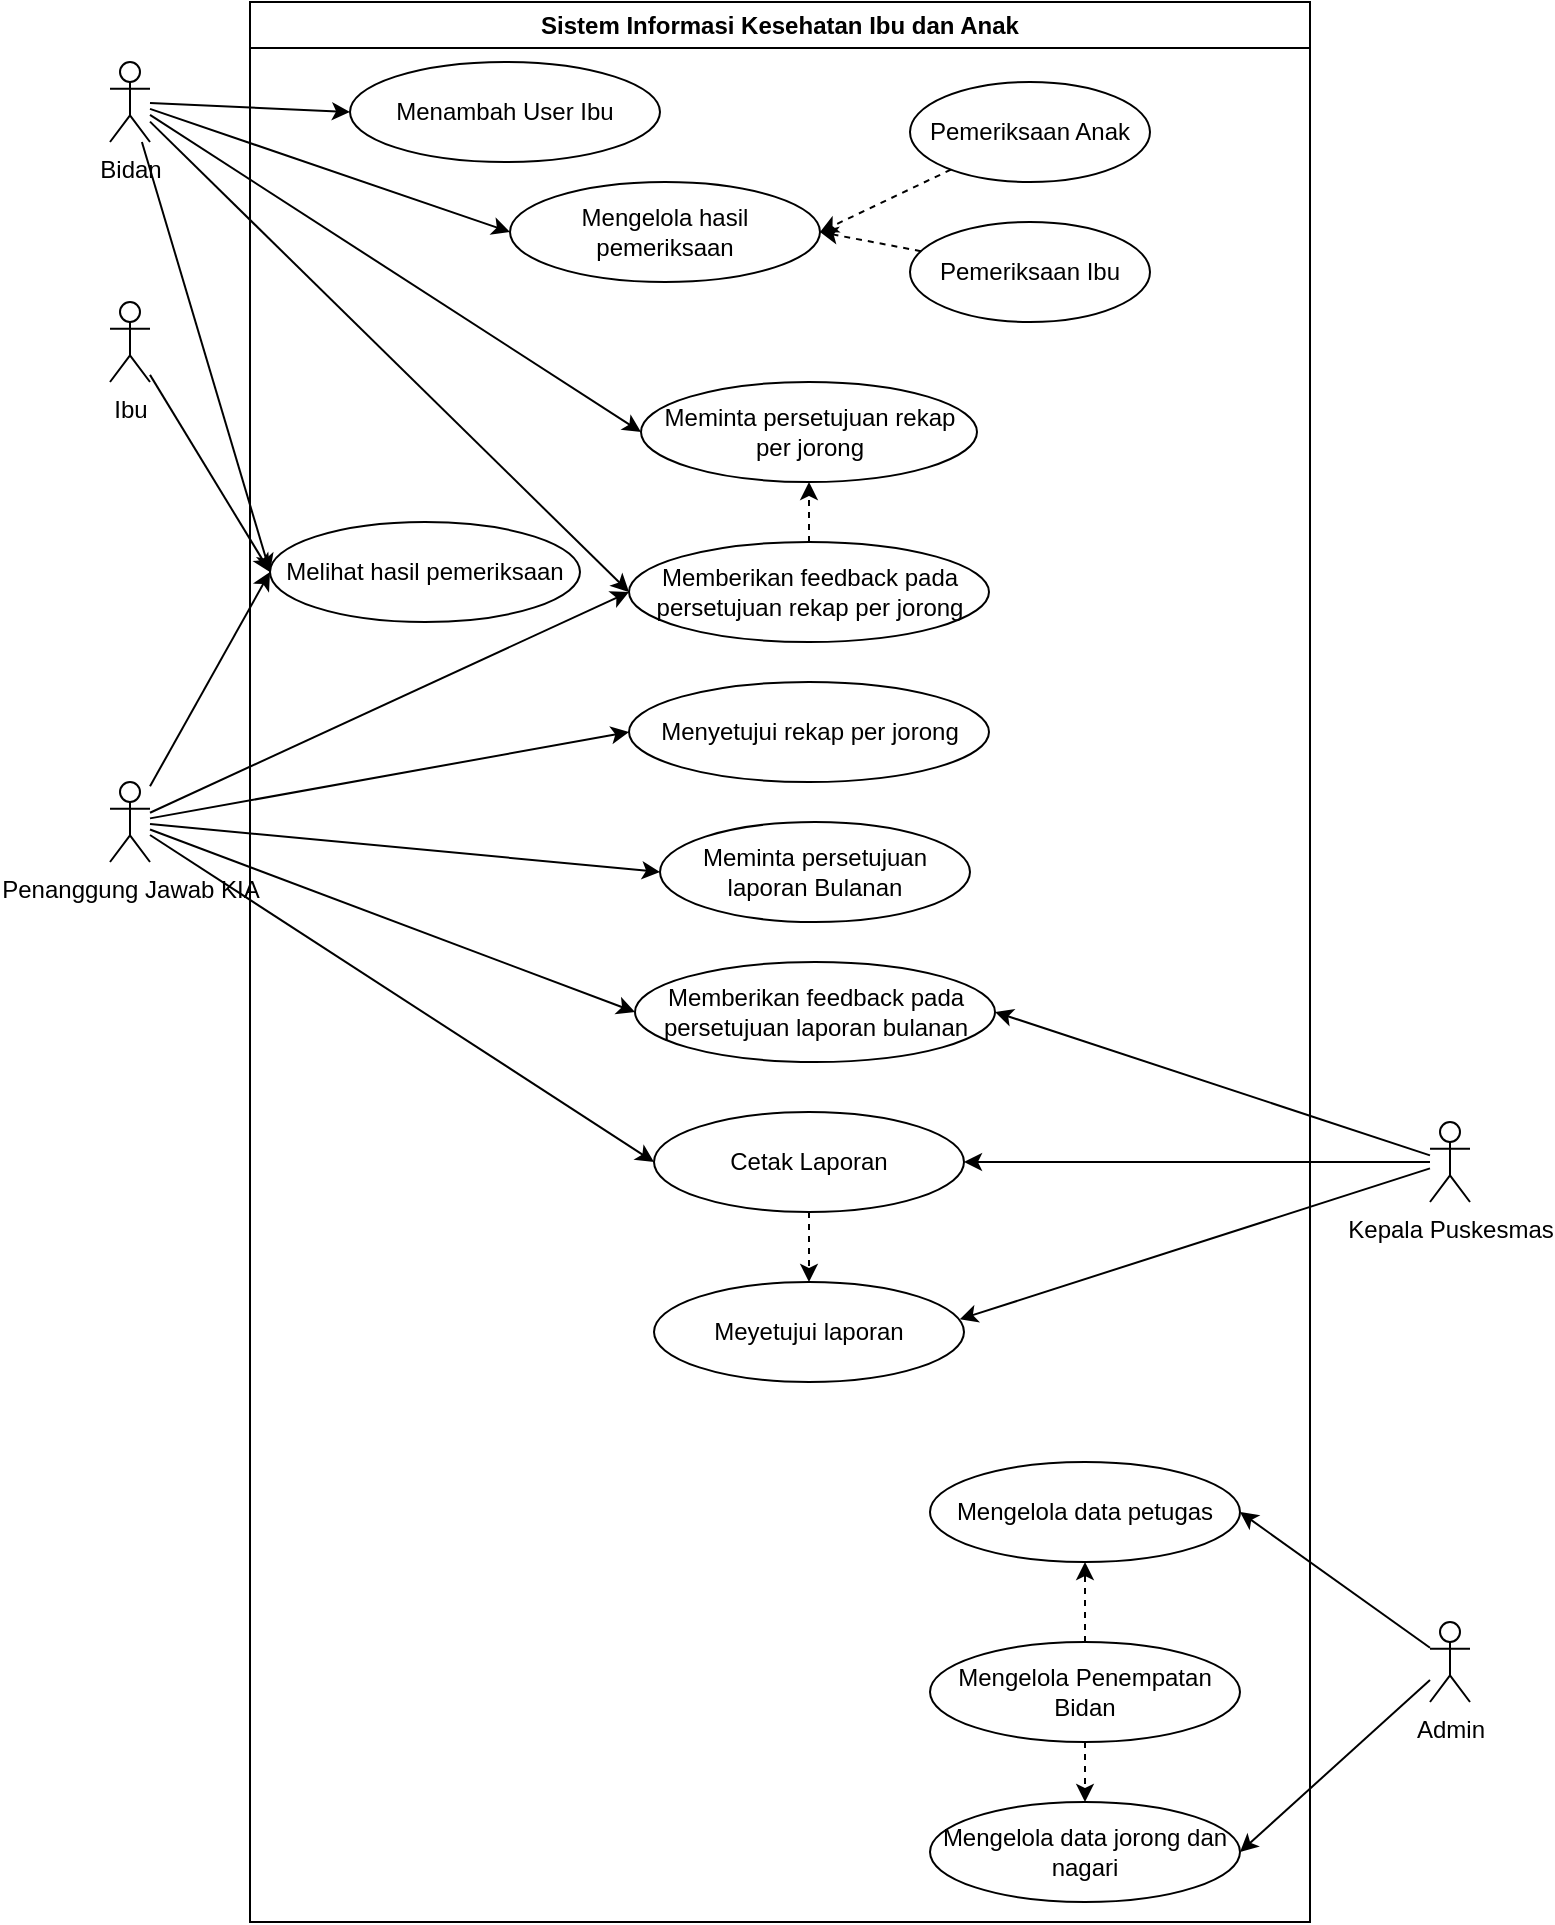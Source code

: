 <mxfile version="24.0.7" type="github">
  <diagram name="Page-1" id="H6HD89_hHtUthPC1wWjf">
    <mxGraphModel dx="2765" dy="1509" grid="1" gridSize="10" guides="1" tooltips="1" connect="1" arrows="1" fold="1" page="1" pageScale="1" pageWidth="850" pageHeight="1100" math="0" shadow="0">
      <root>
        <mxCell id="0" />
        <mxCell id="1" parent="0" />
        <mxCell id="zrt49NDbFOpdRW2ynpiH-1" value="Sistem Informasi Kesehatan Ibu dan Anak" style="swimlane;whiteSpace=wrap;html=1;" vertex="1" parent="1">
          <mxGeometry x="190" y="90" width="530" height="960" as="geometry" />
        </mxCell>
        <mxCell id="zrt49NDbFOpdRW2ynpiH-11" value="Mengelola hasil pemeriksaan" style="ellipse;whiteSpace=wrap;html=1;" vertex="1" parent="zrt49NDbFOpdRW2ynpiH-1">
          <mxGeometry x="130" y="90" width="155" height="50" as="geometry" />
        </mxCell>
        <mxCell id="zrt49NDbFOpdRW2ynpiH-12" value="Menambah User Ibu" style="ellipse;whiteSpace=wrap;html=1;" vertex="1" parent="zrt49NDbFOpdRW2ynpiH-1">
          <mxGeometry x="50" y="30" width="155" height="50" as="geometry" />
        </mxCell>
        <mxCell id="zrt49NDbFOpdRW2ynpiH-13" value="Melihat hasil pemeriksaan" style="ellipse;whiteSpace=wrap;html=1;" vertex="1" parent="zrt49NDbFOpdRW2ynpiH-1">
          <mxGeometry x="10" y="260" width="155" height="50" as="geometry" />
        </mxCell>
        <mxCell id="zrt49NDbFOpdRW2ynpiH-19" value="Mengelola data petugas" style="ellipse;whiteSpace=wrap;html=1;" vertex="1" parent="zrt49NDbFOpdRW2ynpiH-1">
          <mxGeometry x="340" y="730" width="155" height="50" as="geometry" />
        </mxCell>
        <mxCell id="zrt49NDbFOpdRW2ynpiH-20" value="Mengelola data jorong dan nagari" style="ellipse;whiteSpace=wrap;html=1;" vertex="1" parent="zrt49NDbFOpdRW2ynpiH-1">
          <mxGeometry x="340" y="900" width="155" height="50" as="geometry" />
        </mxCell>
        <mxCell id="zrt49NDbFOpdRW2ynpiH-24" style="edgeStyle=none;rounded=0;orthogonalLoop=1;jettySize=auto;html=1;dashed=1;" edge="1" parent="zrt49NDbFOpdRW2ynpiH-1" source="zrt49NDbFOpdRW2ynpiH-21" target="zrt49NDbFOpdRW2ynpiH-19">
          <mxGeometry relative="1" as="geometry" />
        </mxCell>
        <mxCell id="zrt49NDbFOpdRW2ynpiH-25" style="edgeStyle=none;rounded=0;orthogonalLoop=1;jettySize=auto;html=1;entryX=0.5;entryY=0;entryDx=0;entryDy=0;dashed=1;" edge="1" parent="zrt49NDbFOpdRW2ynpiH-1" source="zrt49NDbFOpdRW2ynpiH-21" target="zrt49NDbFOpdRW2ynpiH-20">
          <mxGeometry relative="1" as="geometry" />
        </mxCell>
        <mxCell id="zrt49NDbFOpdRW2ynpiH-21" value="Mengelola Penempatan Bidan" style="ellipse;whiteSpace=wrap;html=1;" vertex="1" parent="zrt49NDbFOpdRW2ynpiH-1">
          <mxGeometry x="340" y="820" width="155" height="50" as="geometry" />
        </mxCell>
        <mxCell id="zrt49NDbFOpdRW2ynpiH-40" style="edgeStyle=none;rounded=0;orthogonalLoop=1;jettySize=auto;html=1;dashed=1;" edge="1" parent="zrt49NDbFOpdRW2ynpiH-1" source="zrt49NDbFOpdRW2ynpiH-26" target="zrt49NDbFOpdRW2ynpiH-34">
          <mxGeometry relative="1" as="geometry" />
        </mxCell>
        <mxCell id="zrt49NDbFOpdRW2ynpiH-26" value="Cetak Laporan" style="ellipse;whiteSpace=wrap;html=1;" vertex="1" parent="zrt49NDbFOpdRW2ynpiH-1">
          <mxGeometry x="202" y="555" width="155" height="50" as="geometry" />
        </mxCell>
        <mxCell id="zrt49NDbFOpdRW2ynpiH-30" value="Meminta persetujuan laporan Bulanan" style="ellipse;whiteSpace=wrap;html=1;" vertex="1" parent="zrt49NDbFOpdRW2ynpiH-1">
          <mxGeometry x="205" y="410" width="155" height="50" as="geometry" />
        </mxCell>
        <mxCell id="zrt49NDbFOpdRW2ynpiH-32" value="Memberikan feedback pada persetujuan laporan bulanan" style="ellipse;whiteSpace=wrap;html=1;" vertex="1" parent="zrt49NDbFOpdRW2ynpiH-1">
          <mxGeometry x="192.5" y="480" width="180" height="50" as="geometry" />
        </mxCell>
        <mxCell id="zrt49NDbFOpdRW2ynpiH-34" value="Meyetujui laporan" style="ellipse;whiteSpace=wrap;html=1;" vertex="1" parent="zrt49NDbFOpdRW2ynpiH-1">
          <mxGeometry x="202" y="640" width="155" height="50" as="geometry" />
        </mxCell>
        <mxCell id="zrt49NDbFOpdRW2ynpiH-38" value="Meminta persetujuan rekap per jorong" style="ellipse;whiteSpace=wrap;html=1;" vertex="1" parent="zrt49NDbFOpdRW2ynpiH-1">
          <mxGeometry x="195.5" y="190" width="168" height="50" as="geometry" />
        </mxCell>
        <mxCell id="zrt49NDbFOpdRW2ynpiH-56" style="edgeStyle=none;rounded=0;orthogonalLoop=1;jettySize=auto;html=1;entryX=0.5;entryY=1;entryDx=0;entryDy=0;dashed=1;" edge="1" parent="zrt49NDbFOpdRW2ynpiH-1" source="zrt49NDbFOpdRW2ynpiH-44" target="zrt49NDbFOpdRW2ynpiH-38">
          <mxGeometry relative="1" as="geometry" />
        </mxCell>
        <mxCell id="zrt49NDbFOpdRW2ynpiH-44" value="Memberikan feedback pada persetujuan rekap per jorong" style="ellipse;whiteSpace=wrap;html=1;" vertex="1" parent="zrt49NDbFOpdRW2ynpiH-1">
          <mxGeometry x="189.5" y="270" width="180" height="50" as="geometry" />
        </mxCell>
        <mxCell id="zrt49NDbFOpdRW2ynpiH-51" style="edgeStyle=none;rounded=0;orthogonalLoop=1;jettySize=auto;html=1;entryX=1;entryY=0.5;entryDx=0;entryDy=0;dashed=1;" edge="1" parent="zrt49NDbFOpdRW2ynpiH-1" source="zrt49NDbFOpdRW2ynpiH-48" target="zrt49NDbFOpdRW2ynpiH-11">
          <mxGeometry relative="1" as="geometry" />
        </mxCell>
        <mxCell id="zrt49NDbFOpdRW2ynpiH-48" value="Pemeriksaan Anak" style="ellipse;whiteSpace=wrap;html=1;" vertex="1" parent="zrt49NDbFOpdRW2ynpiH-1">
          <mxGeometry x="330" y="40" width="120" height="50" as="geometry" />
        </mxCell>
        <mxCell id="zrt49NDbFOpdRW2ynpiH-52" style="edgeStyle=none;rounded=0;orthogonalLoop=1;jettySize=auto;html=1;entryX=1;entryY=0.5;entryDx=0;entryDy=0;dashed=1;" edge="1" parent="zrt49NDbFOpdRW2ynpiH-1" source="zrt49NDbFOpdRW2ynpiH-50" target="zrt49NDbFOpdRW2ynpiH-11">
          <mxGeometry relative="1" as="geometry" />
        </mxCell>
        <mxCell id="zrt49NDbFOpdRW2ynpiH-50" value="Pemeriksaan Ibu" style="ellipse;whiteSpace=wrap;html=1;" vertex="1" parent="zrt49NDbFOpdRW2ynpiH-1">
          <mxGeometry x="330" y="110" width="120" height="50" as="geometry" />
        </mxCell>
        <mxCell id="zrt49NDbFOpdRW2ynpiH-53" value="Menyetujui rekap per jorong" style="ellipse;whiteSpace=wrap;html=1;" vertex="1" parent="zrt49NDbFOpdRW2ynpiH-1">
          <mxGeometry x="189.5" y="340" width="180" height="50" as="geometry" />
        </mxCell>
        <mxCell id="zrt49NDbFOpdRW2ynpiH-22" style="edgeStyle=none;rounded=0;orthogonalLoop=1;jettySize=auto;html=1;entryX=1;entryY=0.5;entryDx=0;entryDy=0;" edge="1" parent="1" source="zrt49NDbFOpdRW2ynpiH-2" target="zrt49NDbFOpdRW2ynpiH-19">
          <mxGeometry relative="1" as="geometry" />
        </mxCell>
        <mxCell id="zrt49NDbFOpdRW2ynpiH-23" style="edgeStyle=none;rounded=0;orthogonalLoop=1;jettySize=auto;html=1;entryX=1;entryY=0.5;entryDx=0;entryDy=0;" edge="1" parent="1" source="zrt49NDbFOpdRW2ynpiH-2" target="zrt49NDbFOpdRW2ynpiH-20">
          <mxGeometry relative="1" as="geometry" />
        </mxCell>
        <mxCell id="zrt49NDbFOpdRW2ynpiH-2" value="Admin" style="shape=umlActor;verticalLabelPosition=bottom;verticalAlign=top;html=1;outlineConnect=0;" vertex="1" parent="1">
          <mxGeometry x="780" y="900" width="20" height="40" as="geometry" />
        </mxCell>
        <mxCell id="zrt49NDbFOpdRW2ynpiH-14" style="rounded=0;orthogonalLoop=1;jettySize=auto;html=1;entryX=0;entryY=0.5;entryDx=0;entryDy=0;" edge="1" parent="1" source="zrt49NDbFOpdRW2ynpiH-5" target="zrt49NDbFOpdRW2ynpiH-11">
          <mxGeometry relative="1" as="geometry" />
        </mxCell>
        <mxCell id="zrt49NDbFOpdRW2ynpiH-17" style="edgeStyle=none;rounded=0;orthogonalLoop=1;jettySize=auto;html=1;entryX=0;entryY=0.5;entryDx=0;entryDy=0;" edge="1" parent="1" source="zrt49NDbFOpdRW2ynpiH-5" target="zrt49NDbFOpdRW2ynpiH-12">
          <mxGeometry relative="1" as="geometry" />
        </mxCell>
        <mxCell id="zrt49NDbFOpdRW2ynpiH-29" style="edgeStyle=none;rounded=0;orthogonalLoop=1;jettySize=auto;html=1;entryX=0;entryY=0.5;entryDx=0;entryDy=0;" edge="1" parent="1" source="zrt49NDbFOpdRW2ynpiH-5" target="zrt49NDbFOpdRW2ynpiH-13">
          <mxGeometry relative="1" as="geometry" />
        </mxCell>
        <mxCell id="zrt49NDbFOpdRW2ynpiH-39" style="edgeStyle=none;rounded=0;orthogonalLoop=1;jettySize=auto;html=1;entryX=0;entryY=0.5;entryDx=0;entryDy=0;" edge="1" parent="1" source="zrt49NDbFOpdRW2ynpiH-5" target="zrt49NDbFOpdRW2ynpiH-38">
          <mxGeometry relative="1" as="geometry" />
        </mxCell>
        <mxCell id="zrt49NDbFOpdRW2ynpiH-45" style="edgeStyle=none;rounded=0;orthogonalLoop=1;jettySize=auto;html=1;entryX=0;entryY=0.5;entryDx=0;entryDy=0;" edge="1" parent="1" source="zrt49NDbFOpdRW2ynpiH-5" target="zrt49NDbFOpdRW2ynpiH-44">
          <mxGeometry relative="1" as="geometry" />
        </mxCell>
        <mxCell id="zrt49NDbFOpdRW2ynpiH-5" value="Bidan" style="shape=umlActor;verticalLabelPosition=bottom;verticalAlign=top;html=1;outlineConnect=0;" vertex="1" parent="1">
          <mxGeometry x="120" y="120" width="20" height="40" as="geometry" />
        </mxCell>
        <mxCell id="zrt49NDbFOpdRW2ynpiH-28" style="edgeStyle=none;rounded=0;orthogonalLoop=1;jettySize=auto;html=1;entryX=1;entryY=0.5;entryDx=0;entryDy=0;" edge="1" parent="1" source="zrt49NDbFOpdRW2ynpiH-8" target="zrt49NDbFOpdRW2ynpiH-26">
          <mxGeometry relative="1" as="geometry" />
        </mxCell>
        <mxCell id="zrt49NDbFOpdRW2ynpiH-33" style="edgeStyle=none;rounded=0;orthogonalLoop=1;jettySize=auto;html=1;entryX=1;entryY=0.5;entryDx=0;entryDy=0;" edge="1" parent="1" source="zrt49NDbFOpdRW2ynpiH-8" target="zrt49NDbFOpdRW2ynpiH-32">
          <mxGeometry relative="1" as="geometry" />
        </mxCell>
        <mxCell id="zrt49NDbFOpdRW2ynpiH-8" value="Kepala Puskesmas" style="shape=umlActor;verticalLabelPosition=bottom;verticalAlign=top;html=1;outlineConnect=0;" vertex="1" parent="1">
          <mxGeometry x="780" y="650" width="20" height="40" as="geometry" />
        </mxCell>
        <mxCell id="zrt49NDbFOpdRW2ynpiH-15" style="rounded=0;orthogonalLoop=1;jettySize=auto;html=1;entryX=0;entryY=0.5;entryDx=0;entryDy=0;" edge="1" parent="1" source="zrt49NDbFOpdRW2ynpiH-9" target="zrt49NDbFOpdRW2ynpiH-13">
          <mxGeometry relative="1" as="geometry" />
        </mxCell>
        <mxCell id="zrt49NDbFOpdRW2ynpiH-9" value="Ibu" style="shape=umlActor;verticalLabelPosition=bottom;verticalAlign=top;html=1;outlineConnect=0;" vertex="1" parent="1">
          <mxGeometry x="120" y="240" width="20" height="40" as="geometry" />
        </mxCell>
        <mxCell id="zrt49NDbFOpdRW2ynpiH-16" style="rounded=0;orthogonalLoop=1;jettySize=auto;html=1;entryX=0;entryY=0.5;entryDx=0;entryDy=0;" edge="1" parent="1" source="zrt49NDbFOpdRW2ynpiH-10" target="zrt49NDbFOpdRW2ynpiH-13">
          <mxGeometry relative="1" as="geometry" />
        </mxCell>
        <mxCell id="zrt49NDbFOpdRW2ynpiH-27" style="edgeStyle=none;rounded=0;orthogonalLoop=1;jettySize=auto;html=1;entryX=0;entryY=0.5;entryDx=0;entryDy=0;" edge="1" parent="1" source="zrt49NDbFOpdRW2ynpiH-10" target="zrt49NDbFOpdRW2ynpiH-26">
          <mxGeometry relative="1" as="geometry" />
        </mxCell>
        <mxCell id="zrt49NDbFOpdRW2ynpiH-31" style="edgeStyle=none;rounded=0;orthogonalLoop=1;jettySize=auto;html=1;entryX=0;entryY=0.5;entryDx=0;entryDy=0;" edge="1" parent="1" source="zrt49NDbFOpdRW2ynpiH-10" target="zrt49NDbFOpdRW2ynpiH-30">
          <mxGeometry relative="1" as="geometry" />
        </mxCell>
        <mxCell id="zrt49NDbFOpdRW2ynpiH-36" style="edgeStyle=none;rounded=0;orthogonalLoop=1;jettySize=auto;html=1;entryX=0;entryY=0.5;entryDx=0;entryDy=0;" edge="1" parent="1" source="zrt49NDbFOpdRW2ynpiH-10" target="zrt49NDbFOpdRW2ynpiH-32">
          <mxGeometry relative="1" as="geometry" />
        </mxCell>
        <mxCell id="zrt49NDbFOpdRW2ynpiH-47" style="edgeStyle=none;rounded=0;orthogonalLoop=1;jettySize=auto;html=1;entryX=0;entryY=0.5;entryDx=0;entryDy=0;" edge="1" parent="1" source="zrt49NDbFOpdRW2ynpiH-10" target="zrt49NDbFOpdRW2ynpiH-44">
          <mxGeometry relative="1" as="geometry" />
        </mxCell>
        <mxCell id="zrt49NDbFOpdRW2ynpiH-55" style="edgeStyle=none;rounded=0;orthogonalLoop=1;jettySize=auto;html=1;entryX=0;entryY=0.5;entryDx=0;entryDy=0;" edge="1" parent="1" source="zrt49NDbFOpdRW2ynpiH-10" target="zrt49NDbFOpdRW2ynpiH-53">
          <mxGeometry relative="1" as="geometry" />
        </mxCell>
        <mxCell id="zrt49NDbFOpdRW2ynpiH-10" value="Penanggung Jawab KIA" style="shape=umlActor;verticalLabelPosition=bottom;verticalAlign=top;html=1;outlineConnect=0;" vertex="1" parent="1">
          <mxGeometry x="120" y="480" width="20" height="40" as="geometry" />
        </mxCell>
        <mxCell id="zrt49NDbFOpdRW2ynpiH-37" style="edgeStyle=none;rounded=0;orthogonalLoop=1;jettySize=auto;html=1;entryX=0.986;entryY=0.373;entryDx=0;entryDy=0;entryPerimeter=0;" edge="1" parent="1" source="zrt49NDbFOpdRW2ynpiH-8" target="zrt49NDbFOpdRW2ynpiH-34">
          <mxGeometry relative="1" as="geometry">
            <mxPoint x="530" y="620" as="targetPoint" />
          </mxGeometry>
        </mxCell>
      </root>
    </mxGraphModel>
  </diagram>
</mxfile>
